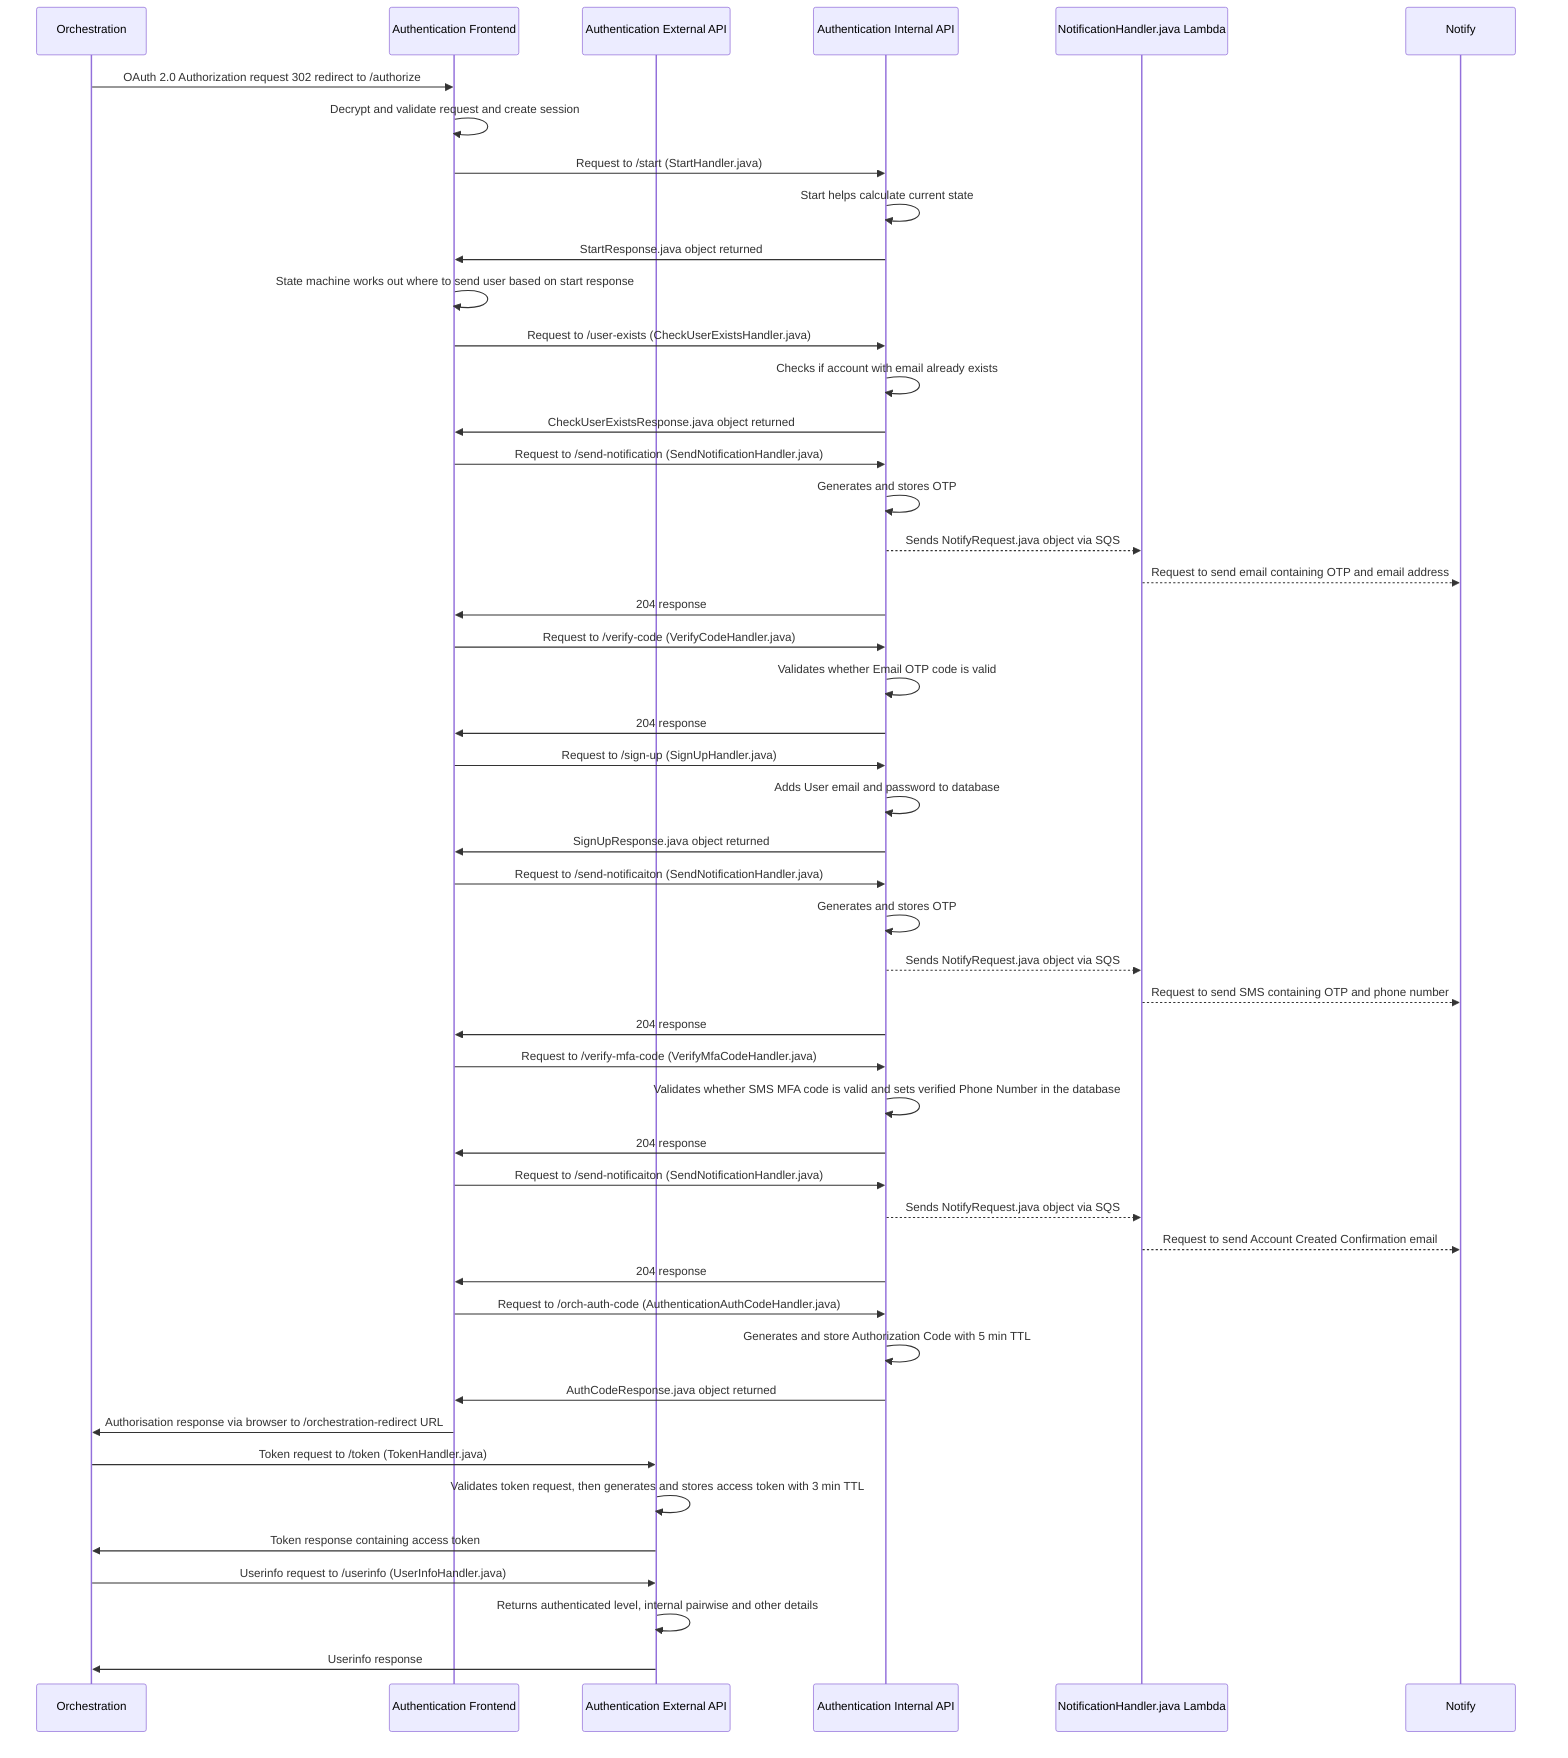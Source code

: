 sequenceDiagram
    participant orch_api as Orchestration
    participant auth_frontend as Authentication Frontend
    participant auth_external_api as Authentication External API
    participant auth_internal_api as Authentication Internal API
    participant notification_queue as NotificationHandler.java Lambda   
    participant notify as Notify   
    orch_api ->> auth_frontend : OAuth 2.0 Authorization request 302 redirect to /authorize
    auth_frontend ->> auth_frontend : Decrypt and validate request and create session
    auth_frontend ->> auth_internal_api : Request to /start (StartHandler.java)
    auth_internal_api ->> auth_internal_api : Start helps calculate current state
    auth_internal_api ->> auth_frontend : StartResponse.java object returned
    auth_frontend ->> auth_frontend : State machine works out where to send user based on start response
    auth_frontend ->> auth_internal_api : Request to /user-exists (CheckUserExistsHandler.java)
    auth_internal_api ->> auth_internal_api : Checks if account with email already exists
    auth_internal_api ->> auth_frontend: CheckUserExistsResponse.java object returned
    auth_frontend ->> auth_internal_api : Request to /send-notification (SendNotificationHandler.java)
    auth_internal_api ->> auth_internal_api : Generates and stores OTP
    auth_internal_api -->> notification_queue : Sends NotifyRequest.java object via SQS
    notification_queue -->> notify : Request to send email containing OTP and email address
    auth_internal_api ->> auth_frontend : 204 response 
    auth_frontend ->> auth_internal_api : Request to /verify-code (VerifyCodeHandler.java)
    auth_internal_api ->> auth_internal_api : Validates whether Email OTP code is valid
    auth_internal_api ->> auth_frontend: 204 response
    auth_frontend ->> auth_internal_api : Request to /sign-up (SignUpHandler.java)
    auth_internal_api ->> auth_internal_api : Adds User email and password to database
    auth_internal_api ->> auth_frontend: SignUpResponse.java object returned
    auth_frontend ->> auth_internal_api : Request to /send-notificaiton (SendNotificationHandler.java)
    auth_internal_api ->> auth_internal_api : Generates and stores OTP
    auth_internal_api -->> notification_queue : Sends NotifyRequest.java object via SQS
    notification_queue -->> notify : Request to send SMS containing OTP and phone number
    auth_internal_api ->> auth_frontend : 204 response 
    auth_frontend ->> auth_internal_api : Request to /verify-mfa-code (VerifyMfaCodeHandler.java)
    auth_internal_api ->> auth_internal_api : Validates whether SMS MFA code is valid and sets verified Phone Number in the database
    auth_internal_api ->> auth_frontend: 204 response
    auth_frontend ->> auth_internal_api : Request to /send-notificaiton (SendNotificationHandler.java)
    auth_internal_api -->> notification_queue : Sends NotifyRequest.java object via SQS
    notification_queue -->> notify : Request to send Account Created Confirmation email 
    auth_internal_api ->> auth_frontend : 204 response 
    auth_frontend ->> auth_internal_api : Request to /orch-auth-code (AuthenticationAuthCodeHandler.java)
    auth_internal_api ->> auth_internal_api : Generates and store Authorization Code with 5 min TTL
    auth_internal_api ->> auth_frontend: AuthCodeResponse.java object returned
    auth_frontend ->> orch_api : Authorisation response via browser to /orchestration-redirect URL
    orch_api ->> auth_external_api: Token request to /token (TokenHandler.java)
    auth_external_api ->> auth_external_api : Validates token request, then generates and stores access token with 3 min TTL
    auth_external_api ->> orch_api : Token response containing access token
    orch_api ->> auth_external_api: Userinfo request to /userinfo (UserInfoHandler.java)
    auth_external_api ->> auth_external_api: Returns authenticated level, internal pairwise and other details
    auth_external_api ->> orch_api : Userinfo response